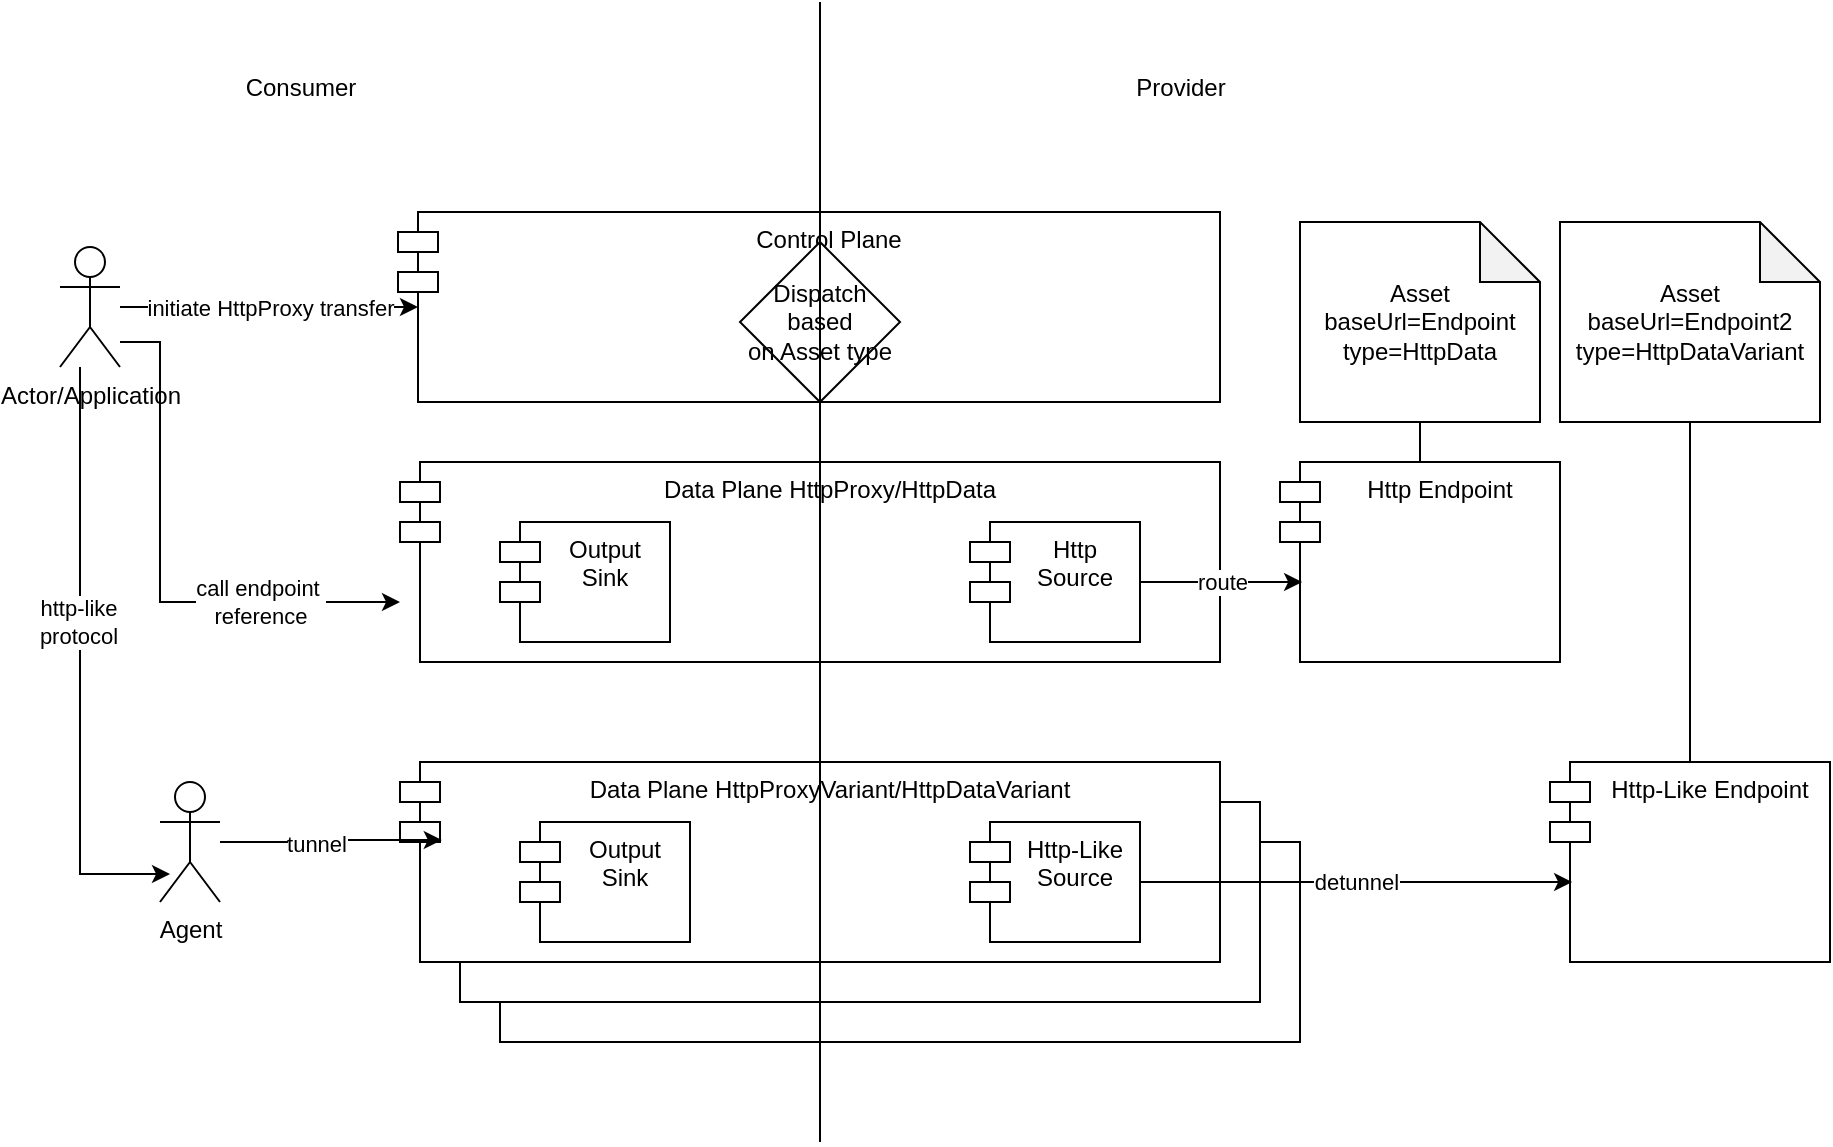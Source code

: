 <mxfile version="21.2.7" type="device">
  <diagram name="Seite-1" id="8rf5OS2umUJr6k_8jwN4">
    <mxGraphModel dx="1434" dy="923" grid="1" gridSize="10" guides="1" tooltips="1" connect="1" arrows="1" fold="1" page="1" pageScale="1" pageWidth="827" pageHeight="1169" math="0" shadow="0">
      <root>
        <mxCell id="0" />
        <mxCell id="1" parent="0" />
        <mxCell id="bd5WgTnokbnJKz9zxMop-35" value="Data Plane HttpProxyVariant/HttpDataVariant" style="shape=module;align=left;spacingLeft=20;align=center;verticalAlign=top;whiteSpace=wrap;html=1;" vertex="1" parent="1">
          <mxGeometry x="270" y="460" width="410" height="100" as="geometry" />
        </mxCell>
        <mxCell id="bd5WgTnokbnJKz9zxMop-34" value="Data Plane HttpProxyVariant/HttpDataVariant" style="shape=module;align=left;spacingLeft=20;align=center;verticalAlign=top;whiteSpace=wrap;html=1;" vertex="1" parent="1">
          <mxGeometry x="250" y="440" width="410" height="100" as="geometry" />
        </mxCell>
        <mxCell id="bd5WgTnokbnJKz9zxMop-1" value="Control Plane" style="shape=module;align=left;spacingLeft=20;align=center;verticalAlign=top;whiteSpace=wrap;html=1;" vertex="1" parent="1">
          <mxGeometry x="229" y="145" width="411" height="95" as="geometry" />
        </mxCell>
        <mxCell id="bd5WgTnokbnJKz9zxMop-3" value="initiate HttpProxy transfer" style="edgeStyle=orthogonalEdgeStyle;rounded=0;orthogonalLoop=1;jettySize=auto;html=1;entryX=0;entryY=0.5;entryDx=10;entryDy=0;entryPerimeter=0;" edge="1" parent="1" source="bd5WgTnokbnJKz9zxMop-2" target="bd5WgTnokbnJKz9zxMop-1">
          <mxGeometry relative="1" as="geometry" />
        </mxCell>
        <mxCell id="bd5WgTnokbnJKz9zxMop-33" style="edgeStyle=orthogonalEdgeStyle;rounded=0;orthogonalLoop=1;jettySize=auto;html=1;entryX=0.167;entryY=0.767;entryDx=0;entryDy=0;entryPerimeter=0;" edge="1" parent="1" source="bd5WgTnokbnJKz9zxMop-2" target="bd5WgTnokbnJKz9zxMop-27">
          <mxGeometry relative="1" as="geometry">
            <Array as="points">
              <mxPoint x="70" y="476" />
            </Array>
          </mxGeometry>
        </mxCell>
        <mxCell id="bd5WgTnokbnJKz9zxMop-41" value="http-like&lt;br&gt;protocol" style="edgeLabel;html=1;align=center;verticalAlign=middle;resizable=0;points=[];" vertex="1" connectable="0" parent="bd5WgTnokbnJKz9zxMop-33">
          <mxGeometry x="-0.152" y="-1" relative="1" as="geometry">
            <mxPoint y="1" as="offset" />
          </mxGeometry>
        </mxCell>
        <mxCell id="bd5WgTnokbnJKz9zxMop-38" style="edgeStyle=orthogonalEdgeStyle;rounded=0;orthogonalLoop=1;jettySize=auto;html=1;" edge="1" parent="1" source="bd5WgTnokbnJKz9zxMop-2" target="bd5WgTnokbnJKz9zxMop-7">
          <mxGeometry relative="1" as="geometry">
            <Array as="points">
              <mxPoint x="110" y="210" />
              <mxPoint x="110" y="340" />
            </Array>
          </mxGeometry>
        </mxCell>
        <mxCell id="bd5WgTnokbnJKz9zxMop-39" value="call endpoint&amp;nbsp;&lt;br&gt;reference" style="edgeLabel;html=1;align=center;verticalAlign=middle;resizable=0;points=[];" vertex="1" connectable="0" parent="bd5WgTnokbnJKz9zxMop-38">
          <mxGeometry x="0.393" relative="1" as="geometry">
            <mxPoint x="12" as="offset" />
          </mxGeometry>
        </mxCell>
        <mxCell id="bd5WgTnokbnJKz9zxMop-2" value="Actor/Application" style="shape=umlActor;verticalLabelPosition=bottom;verticalAlign=top;html=1;" vertex="1" parent="1">
          <mxGeometry x="60" y="162.5" width="30" height="60" as="geometry" />
        </mxCell>
        <mxCell id="bd5WgTnokbnJKz9zxMop-7" value="Data Plane HttpProxy/HttpData" style="shape=module;align=left;spacingLeft=20;align=center;verticalAlign=top;whiteSpace=wrap;html=1;" vertex="1" parent="1">
          <mxGeometry x="230" y="270" width="410" height="100" as="geometry" />
        </mxCell>
        <mxCell id="bd5WgTnokbnJKz9zxMop-14" value="Data Plane HttpProxyVariant/HttpDataVariant" style="shape=module;align=left;spacingLeft=20;align=center;verticalAlign=top;whiteSpace=wrap;html=1;" vertex="1" parent="1">
          <mxGeometry x="230" y="420" width="410" height="100" as="geometry" />
        </mxCell>
        <mxCell id="bd5WgTnokbnJKz9zxMop-15" value="Http Endpoint" style="shape=module;align=left;spacingLeft=20;align=center;verticalAlign=top;whiteSpace=wrap;html=1;" vertex="1" parent="1">
          <mxGeometry x="670" y="270" width="140" height="100" as="geometry" />
        </mxCell>
        <mxCell id="bd5WgTnokbnJKz9zxMop-16" value="Http-Like Endpoint" style="shape=module;align=left;spacingLeft=20;align=center;verticalAlign=top;whiteSpace=wrap;html=1;" vertex="1" parent="1">
          <mxGeometry x="805" y="420" width="140" height="100" as="geometry" />
        </mxCell>
        <mxCell id="bd5WgTnokbnJKz9zxMop-18" value="Consumer" style="text;html=1;align=center;verticalAlign=middle;resizable=0;points=[];autosize=1;strokeColor=none;fillColor=none;" vertex="1" parent="1">
          <mxGeometry x="140" y="68" width="80" height="30" as="geometry" />
        </mxCell>
        <mxCell id="bd5WgTnokbnJKz9zxMop-19" value="Provider" style="text;html=1;align=center;verticalAlign=middle;resizable=0;points=[];autosize=1;strokeColor=none;fillColor=none;" vertex="1" parent="1">
          <mxGeometry x="585" y="68" width="70" height="30" as="geometry" />
        </mxCell>
        <mxCell id="bd5WgTnokbnJKz9zxMop-23" value="route" style="edgeStyle=orthogonalEdgeStyle;rounded=0;orthogonalLoop=1;jettySize=auto;html=1;entryX=0.079;entryY=0.6;entryDx=0;entryDy=0;entryPerimeter=0;" edge="1" parent="1" source="bd5WgTnokbnJKz9zxMop-20" target="bd5WgTnokbnJKz9zxMop-15">
          <mxGeometry relative="1" as="geometry" />
        </mxCell>
        <mxCell id="bd5WgTnokbnJKz9zxMop-20" value="Http Source" style="shape=module;align=left;spacingLeft=20;align=center;verticalAlign=top;whiteSpace=wrap;html=1;" vertex="1" parent="1">
          <mxGeometry x="515" y="300" width="85" height="60" as="geometry" />
        </mxCell>
        <mxCell id="bd5WgTnokbnJKz9zxMop-22" value="detunnel" style="edgeStyle=orthogonalEdgeStyle;rounded=0;orthogonalLoop=1;jettySize=auto;html=1;entryX=0.079;entryY=0.6;entryDx=0;entryDy=0;entryPerimeter=0;" edge="1" parent="1" source="bd5WgTnokbnJKz9zxMop-21" target="bd5WgTnokbnJKz9zxMop-16">
          <mxGeometry relative="1" as="geometry" />
        </mxCell>
        <mxCell id="bd5WgTnokbnJKz9zxMop-21" value="Http-Like Source" style="shape=module;align=left;spacingLeft=20;align=center;verticalAlign=top;whiteSpace=wrap;html=1;" vertex="1" parent="1">
          <mxGeometry x="515" y="450" width="85" height="60" as="geometry" />
        </mxCell>
        <mxCell id="bd5WgTnokbnJKz9zxMop-24" value="Asset&lt;br&gt;baseUrl=Endpoint&lt;br&gt;type=HttpData" style="shape=note;whiteSpace=wrap;html=1;backgroundOutline=1;darkOpacity=0.05;" vertex="1" parent="1">
          <mxGeometry x="680" y="150" width="120" height="100" as="geometry" />
        </mxCell>
        <mxCell id="bd5WgTnokbnJKz9zxMop-25" value="Asset&lt;br&gt;baseUrl=Endpoint2&lt;br&gt;type=HttpDataVariant" style="shape=note;whiteSpace=wrap;html=1;backgroundOutline=1;darkOpacity=0.05;" vertex="1" parent="1">
          <mxGeometry x="810" y="150" width="130" height="100" as="geometry" />
        </mxCell>
        <mxCell id="bd5WgTnokbnJKz9zxMop-40" style="edgeStyle=orthogonalEdgeStyle;rounded=0;orthogonalLoop=1;jettySize=auto;html=1;entryX=0.051;entryY=0.39;entryDx=0;entryDy=0;entryPerimeter=0;" edge="1" parent="1" source="bd5WgTnokbnJKz9zxMop-27" target="bd5WgTnokbnJKz9zxMop-14">
          <mxGeometry relative="1" as="geometry" />
        </mxCell>
        <mxCell id="bd5WgTnokbnJKz9zxMop-42" value="tunnel" style="edgeLabel;html=1;align=center;verticalAlign=middle;resizable=0;points=[];" vertex="1" connectable="0" parent="bd5WgTnokbnJKz9zxMop-40">
          <mxGeometry x="-0.124" y="-2" relative="1" as="geometry">
            <mxPoint as="offset" />
          </mxGeometry>
        </mxCell>
        <mxCell id="bd5WgTnokbnJKz9zxMop-27" value="Agent" style="shape=umlActor;verticalLabelPosition=bottom;verticalAlign=top;html=1;" vertex="1" parent="1">
          <mxGeometry x="110" y="430" width="30" height="60" as="geometry" />
        </mxCell>
        <mxCell id="bd5WgTnokbnJKz9zxMop-36" value="" style="endArrow=none;html=1;rounded=0;entryX=0.5;entryY=1;entryDx=0;entryDy=0;entryPerimeter=0;" edge="1" parent="1" source="bd5WgTnokbnJKz9zxMop-15" target="bd5WgTnokbnJKz9zxMop-24">
          <mxGeometry width="50" height="50" relative="1" as="geometry">
            <mxPoint x="390" y="480" as="sourcePoint" />
            <mxPoint x="440" y="430" as="targetPoint" />
          </mxGeometry>
        </mxCell>
        <mxCell id="bd5WgTnokbnJKz9zxMop-37" value="" style="endArrow=none;html=1;rounded=0;entryX=0.5;entryY=1;entryDx=0;entryDy=0;entryPerimeter=0;" edge="1" parent="1" source="bd5WgTnokbnJKz9zxMop-16" target="bd5WgTnokbnJKz9zxMop-25">
          <mxGeometry width="50" height="50" relative="1" as="geometry">
            <mxPoint x="390" y="480" as="sourcePoint" />
            <mxPoint x="440" y="430" as="targetPoint" />
          </mxGeometry>
        </mxCell>
        <mxCell id="bd5WgTnokbnJKz9zxMop-43" value="Output&lt;br&gt;Sink" style="shape=module;align=left;spacingLeft=20;align=center;verticalAlign=top;whiteSpace=wrap;html=1;" vertex="1" parent="1">
          <mxGeometry x="280" y="300" width="85" height="60" as="geometry" />
        </mxCell>
        <mxCell id="bd5WgTnokbnJKz9zxMop-44" value="Output&lt;br&gt;Sink" style="shape=module;align=left;spacingLeft=20;align=center;verticalAlign=top;whiteSpace=wrap;html=1;" vertex="1" parent="1">
          <mxGeometry x="290" y="450" width="85" height="60" as="geometry" />
        </mxCell>
        <mxCell id="bd5WgTnokbnJKz9zxMop-45" value="Dispatch based&lt;br&gt;on Asset type" style="rhombus;whiteSpace=wrap;html=1;" vertex="1" parent="1">
          <mxGeometry x="400" y="160" width="80" height="80" as="geometry" />
        </mxCell>
        <mxCell id="bd5WgTnokbnJKz9zxMop-46" value="" style="endArrow=none;html=1;rounded=0;" edge="1" parent="1">
          <mxGeometry width="50" height="50" relative="1" as="geometry">
            <mxPoint x="440" y="610" as="sourcePoint" />
            <mxPoint x="440" y="40" as="targetPoint" />
          </mxGeometry>
        </mxCell>
      </root>
    </mxGraphModel>
  </diagram>
</mxfile>
